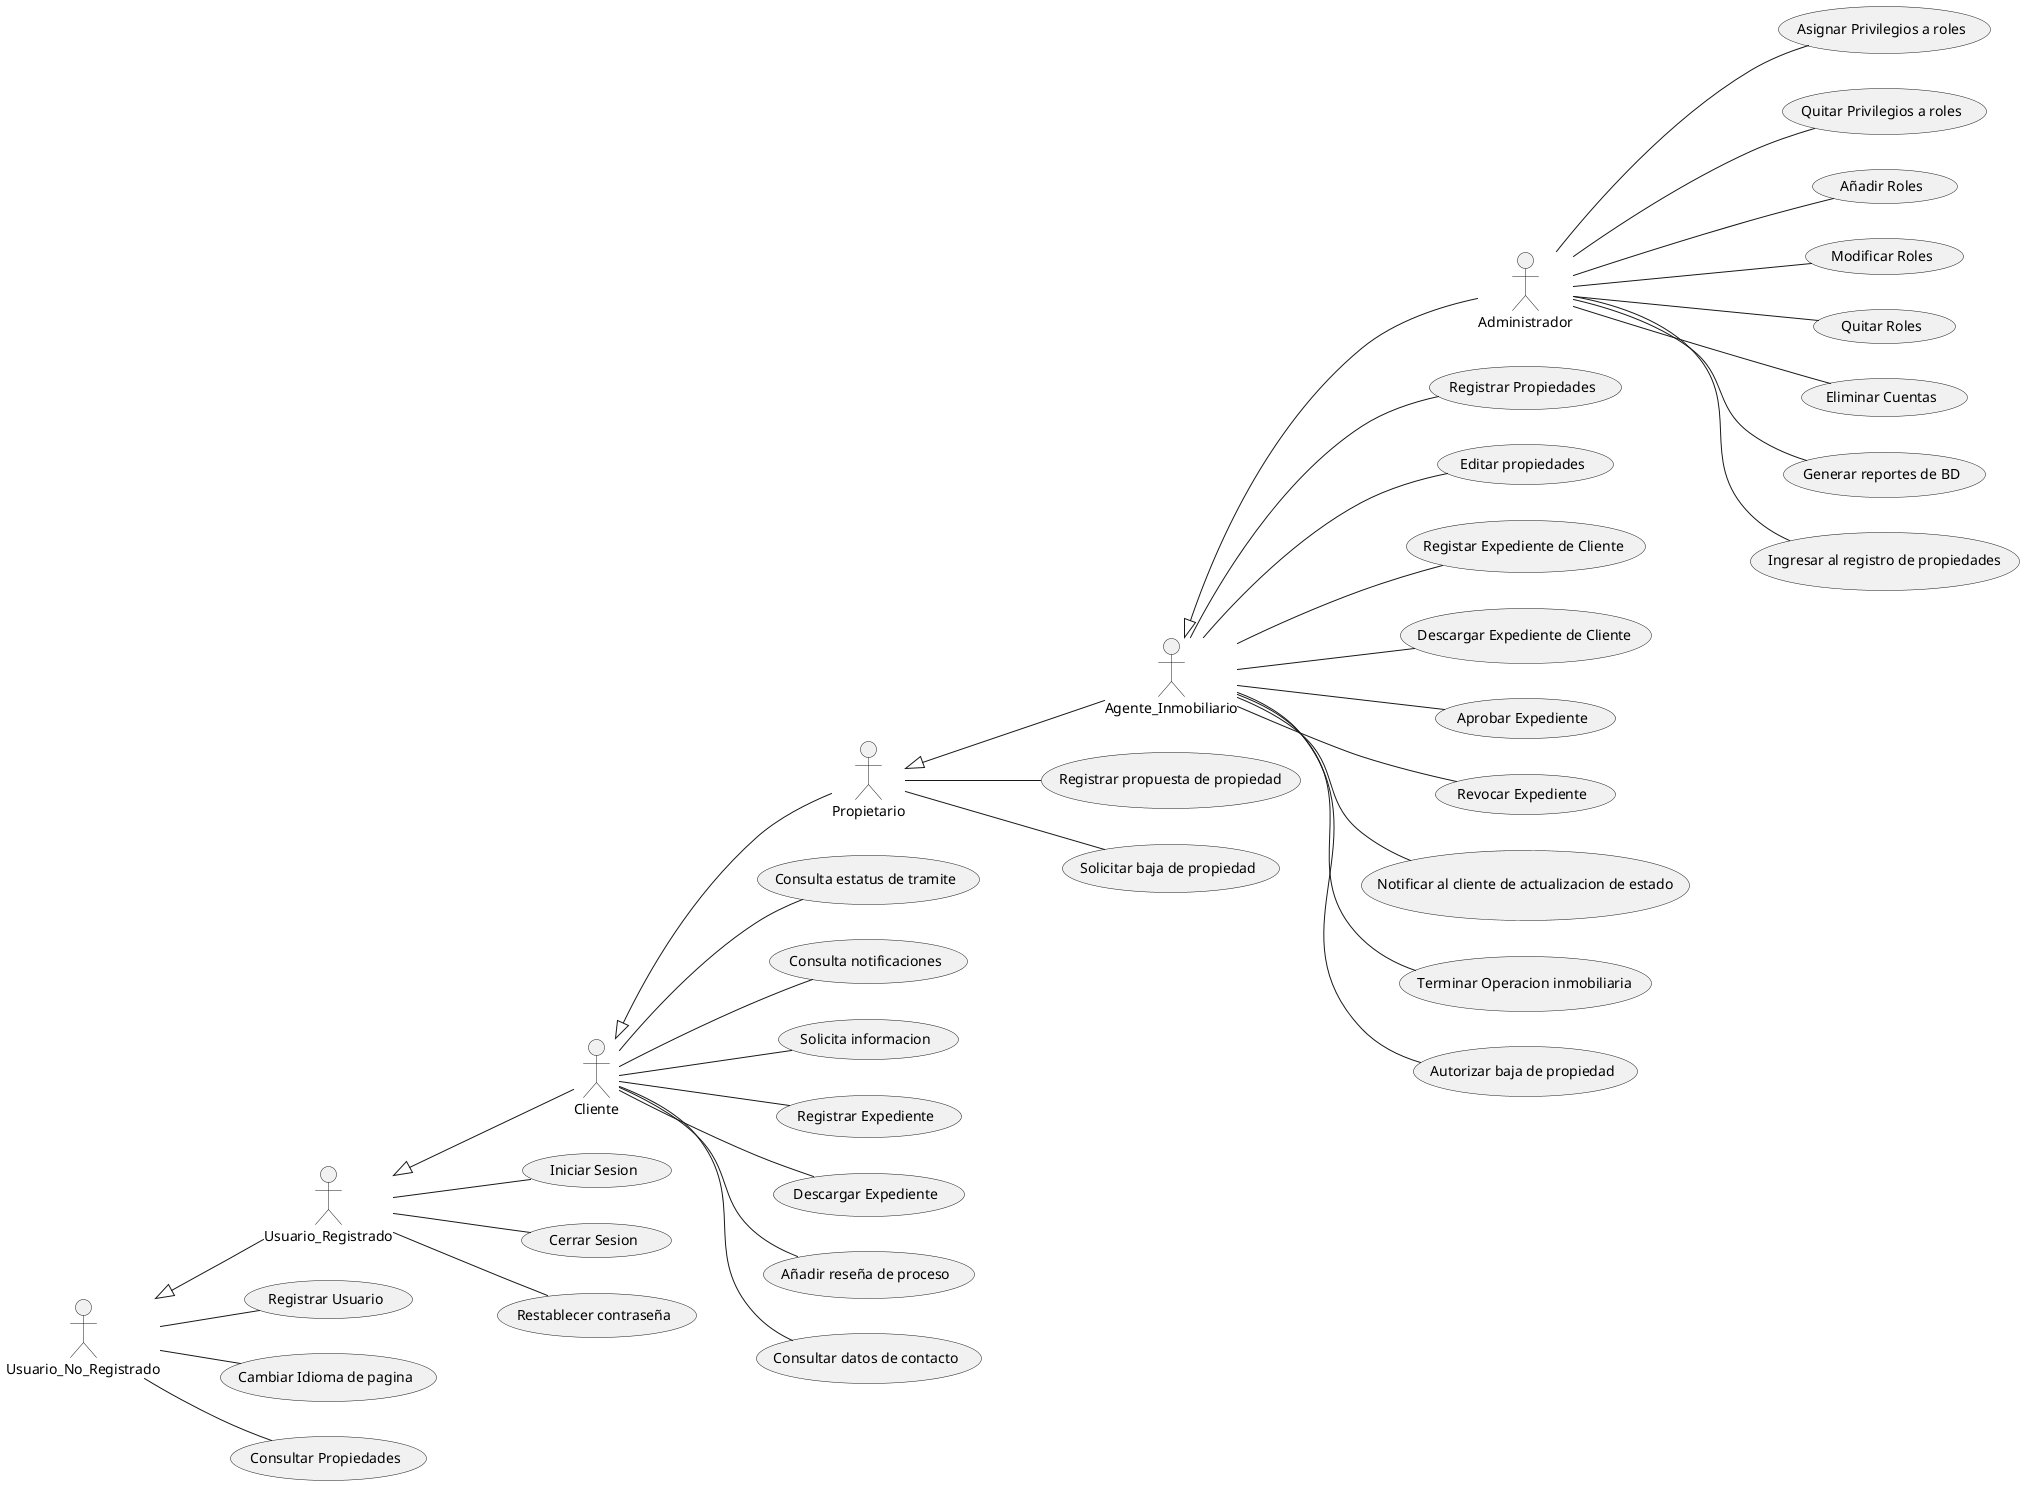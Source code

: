 @startuml KIARA

'Direccion de las acciones/Actores
left to right direction
'Actores del sistema
:Usuario_No_Registrado:
:Usuario_Registrado:
:Cliente:
:Propietario:
:Agente_Inmobiliario:
:Administrador:
'Cosas de Usuario no registrado
(Registrar Usuario) as (reg)
(Cambiar Idioma de pagina) as (traduccion)
(Consultar Propiedades) as (consultprop)
'Cosas de usuario
(Iniciar Sesion) as (init)
(Cerrar Sesion) as (Logout)
(Restablecer contraseña) as (fPassword)
'Cosas de cliente
(Consulta estatus de tramite) as (consultProc)
(Consulta notificaciones) as (CNotifs)
(Solicita informacion) as (solicinfo)
(Registrar Expediente) as (upload_docs)
(Descargar Expediente) as (download_docs)
(Añadir reseña de proceso) as (review)
(Consultar datos de contacto) as (contact)
'Cosas de Propietario
(Registrar propuesta de propiedad) as (RegisPropuesta)
(Solicitar baja de propiedad) as (BajaProp)
'Cosas de Agente Inmobiliario
(Registrar Propiedades) as (RegisProp)
(Editar propiedades) as (Editar_propiedades)
(Registar Expediente de Cliente) as (RegexpC)
(Descargar Expediente de Cliente) as (DescexpC)
(Aprobar Expediente) as (AproveExp)
(Revocar Expediente) as (RevocExp)
(Notificar al cliente de actualizacion de estado) as (Notificar) 
(Terminar Operacion inmobiliaria) as (tOperacion)
(Autorizar baja de propiedad) as (bPropiedad)
'Cosas de Administrador
(Asignar Privilegios a roles) as (SetPrivs)
(Quitar Privilegios a roles)  as (RmPrivs)
(Añadir Roles) as (addRoles)
(Modificar Roles) as (ModRoles)
(Quitar Roles) as (rmRoles)
(Eliminar Cuentas) as (rmAccount)
(Generar reportes de BD) as (BDReport)
(Ingresar al registro de propiedades) as (RegRev)

'Herencias
Usuario_No_Registrado <|-- Usuario_Registrado
Usuario_Registrado <|-- Cliente
Cliente <|-- Propietario
Propietario <|-- Agente_Inmobiliario
Agente_Inmobiliario <|-- Administrador
'Acciones de usuario no registrado
Usuario_No_Registrado -- reg
Usuario_No_Registrado -- consultprop
Usuario_No_Registrado -- traduccion
'Acciones de Usuario Registrado
Usuario_Registrado -- init
Usuario_Registrado -- Logout
Usuario_Registrado -- fPassword
'Acciones de Cliente
Cliente -- consultProc
Cliente -- solicinfo
Cliente -- upload_docs
Cliente -- download_docs
Cliente -- review
Cliente -- contact
Cliente -- CNotifs
'Acciones de Propietario
Propietario -- RegisPropuesta
Propietario -- BajaProp
'Acciones de Agente Inmobiliario
Agente_Inmobiliario -- RegisProp
Agente_Inmobiliario -- Editar_propiedades
Agente_Inmobiliario -- DescexpC
Agente_Inmobiliario -- RegexpC
Agente_Inmobiliario -- AproveExp
Agente_Inmobiliario -- RevocExp
Agente_Inmobiliario -- Notificar
Agente_Inmobiliario -- tOperacion
Agente_Inmobiliario -- bPropiedad
'Acciones de administrador
Administrador -- RegRev
Administrador -- SetPrivs
Administrador -- RmPrivs
Administrador -- addRoles
Administrador -- rmRoles
Administrador -- rmAccount
Administrador -- BDReport
Administrador -- ModRoles
@enduml